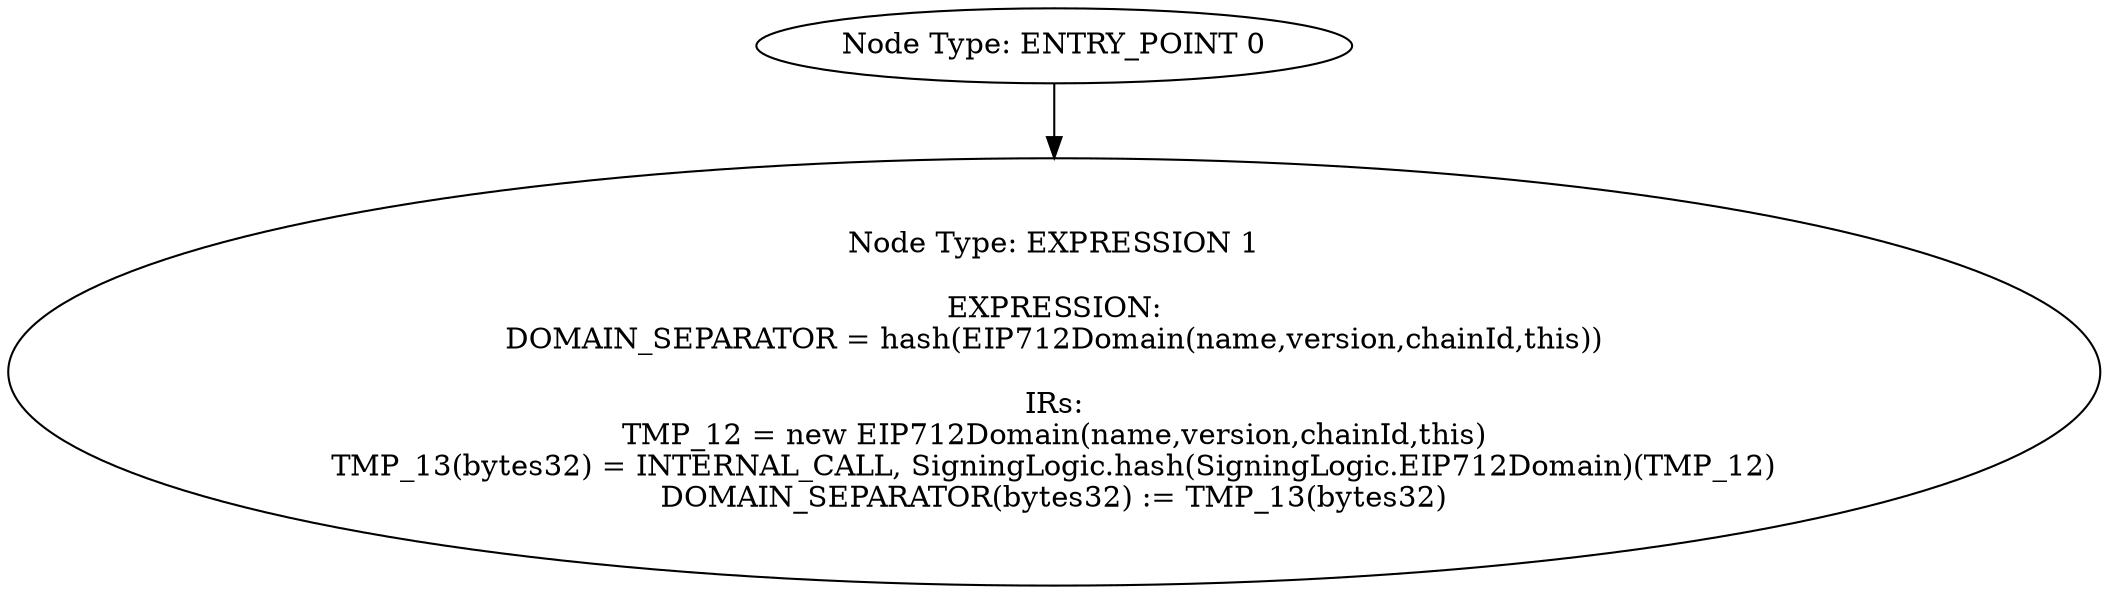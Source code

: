 digraph{
0[label="Node Type: ENTRY_POINT 0
"];
0->1;
1[label="Node Type: EXPRESSION 1

EXPRESSION:
DOMAIN_SEPARATOR = hash(EIP712Domain(name,version,chainId,this))

IRs:
TMP_12 = new EIP712Domain(name,version,chainId,this)
TMP_13(bytes32) = INTERNAL_CALL, SigningLogic.hash(SigningLogic.EIP712Domain)(TMP_12)
DOMAIN_SEPARATOR(bytes32) := TMP_13(bytes32)"];
}
